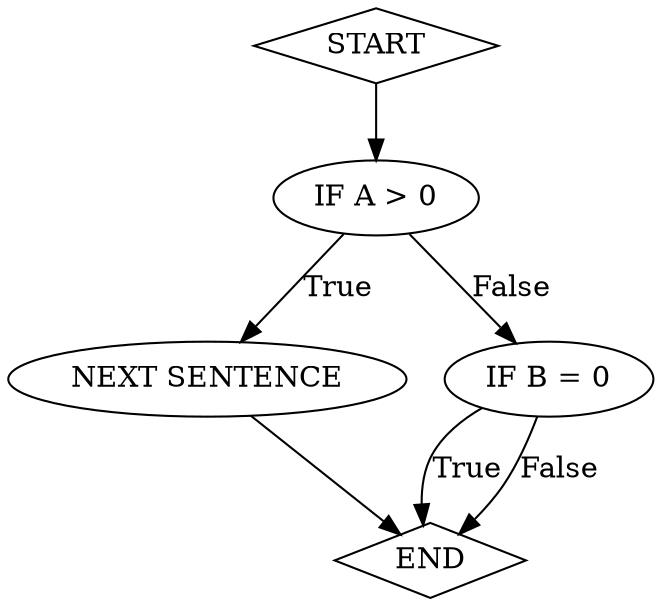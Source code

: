 digraph "next_sentence_v2_test_file.COB" {
	node [shape=diamond]
	7 [label=START]
	node [shape=ellipse]
	0 [label="IF A > 0"]
	node [shape=ellipse]
	1 [label="NEXT SENTENCE"]
	node [shape=ellipse]
	4 [label="IF B = 0"]
	node [shape=diamond]
	12 [label=END]
	7 -> 0
	0 -> 1 [label=True]
	0 -> 4 [label=False]
	1 -> 12
	4 -> 12 [label=True]
	4 -> 12 [label=False]
}
